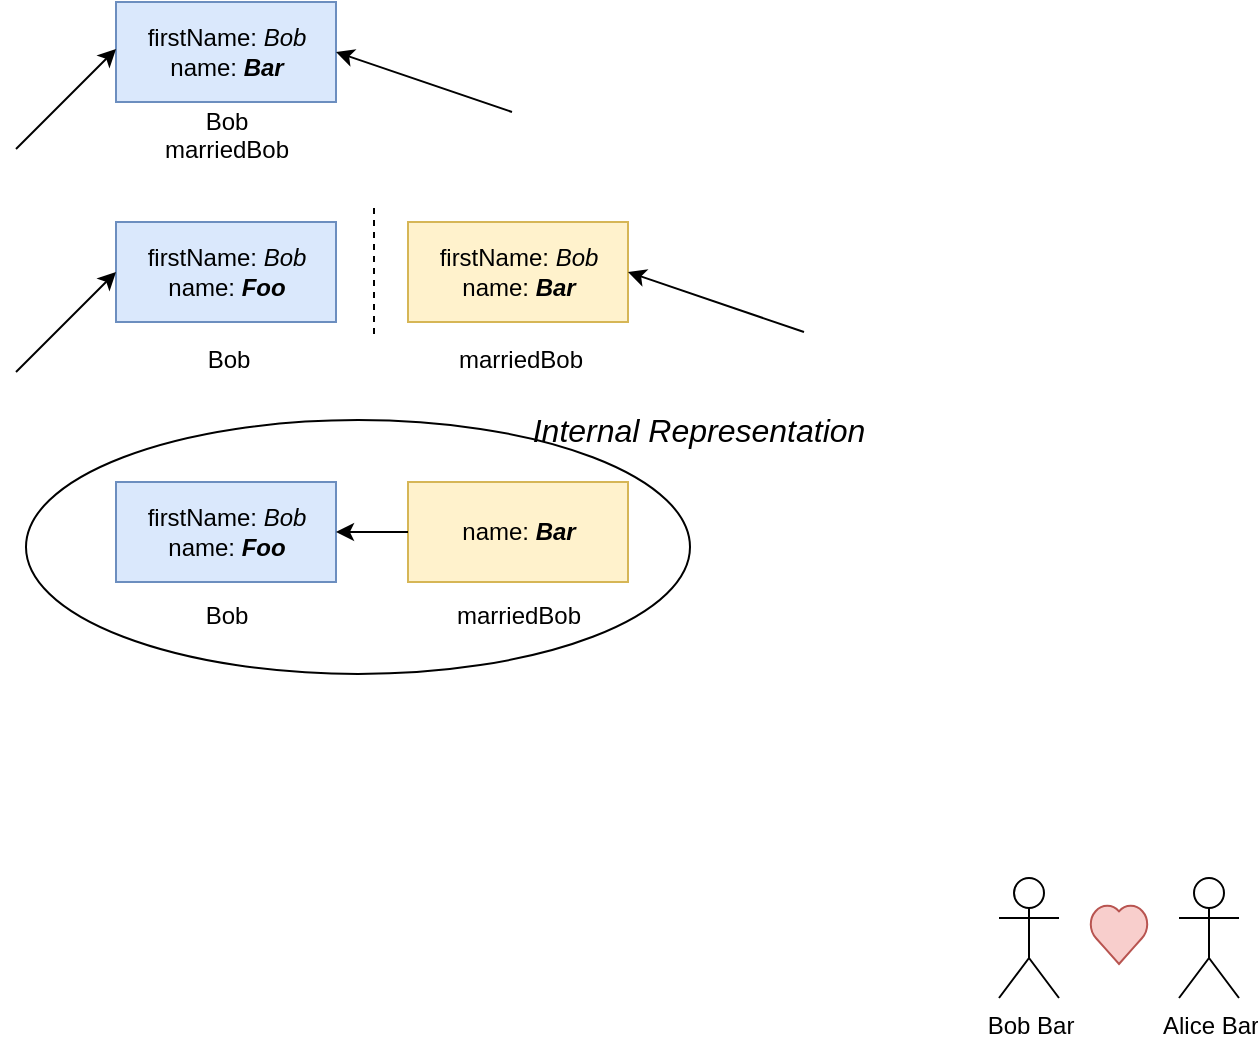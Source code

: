 <mxfile version="12.1.0" type="device" pages="1"><diagram id="3TkNISI_Tvb49WTGfkzr" name="Page-1"><mxGraphModel dx="961" dy="576" grid="0" gridSize="10" guides="1" tooltips="1" connect="1" arrows="1" fold="1" page="1" pageScale="1" pageWidth="850" pageHeight="1100" math="0" shadow="0"><root><mxCell id="0"/><mxCell id="1" parent="0"/><mxCell id="8SZoVs5n2TYBRwqa3Kw9-1" value="firstName: &lt;i&gt;Bob&lt;/i&gt;&lt;br&gt;name: &lt;i&gt;&lt;b&gt;Foo&lt;/b&gt;&lt;/i&gt;" style="html=1;fillColor=#dae8fc;strokeColor=#6c8ebf;" parent="1" vertex="1"><mxGeometry x="204" y="180" width="110" height="50" as="geometry"/></mxCell><mxCell id="8SZoVs5n2TYBRwqa3Kw9-2" value="firstName: &lt;i&gt;Bob&lt;/i&gt;&lt;br&gt;name: &lt;i&gt;&lt;b&gt;Bar&lt;/b&gt;&lt;/i&gt;" style="html=1;fillColor=#fff2cc;strokeColor=#d6b656;" parent="1" vertex="1"><mxGeometry x="350" y="180" width="110" height="50" as="geometry"/></mxCell><mxCell id="8SZoVs5n2TYBRwqa3Kw9-7" value="firstName: &lt;i&gt;Bob&lt;/i&gt;&lt;br&gt;name: &lt;i&gt;&lt;b&gt;Bar&lt;/b&gt;&lt;/i&gt;" style="html=1;fillColor=#dae8fc;strokeColor=#6c8ebf;" parent="1" vertex="1"><mxGeometry x="204" y="70" width="110" height="50" as="geometry"/></mxCell><mxCell id="8SZoVs5n2TYBRwqa3Kw9-8" value="firstName: &lt;i&gt;Bob&lt;/i&gt;&lt;br&gt;name: &lt;i&gt;&lt;b&gt;Foo&lt;/b&gt;&lt;/i&gt;" style="html=1;fillColor=#dae8fc;strokeColor=#6c8ebf;" parent="1" vertex="1"><mxGeometry x="204" y="310" width="110" height="50" as="geometry"/></mxCell><mxCell id="8SZoVs5n2TYBRwqa3Kw9-9" value="name: &lt;i&gt;&lt;b&gt;Bar&lt;/b&gt;&lt;/i&gt;" style="html=1;fillColor=#fff2cc;strokeColor=#d6b656;" parent="1" vertex="1"><mxGeometry x="350" y="310" width="110" height="50" as="geometry"/></mxCell><mxCell id="8SZoVs5n2TYBRwqa3Kw9-12" value="" style="endArrow=classic;html=1;entryX=1;entryY=0.5;entryDx=0;entryDy=0;exitX=0;exitY=0.5;exitDx=0;exitDy=0;" parent="1" source="8SZoVs5n2TYBRwqa3Kw9-9" target="8SZoVs5n2TYBRwqa3Kw9-8" edge="1"><mxGeometry width="50" height="50" relative="1" as="geometry"><mxPoint x="140" y="430" as="sourcePoint"/><mxPoint x="190" y="380" as="targetPoint"/></mxGeometry></mxCell><mxCell id="8SZoVs5n2TYBRwqa3Kw9-13" value="Bob Bar" style="shape=umlActor;verticalLabelPosition=bottom;labelBackgroundColor=#ffffff;verticalAlign=top;html=1;outlineConnect=0;" parent="1" vertex="1"><mxGeometry x="645.5" y="508" width="30" height="60" as="geometry"/></mxCell><mxCell id="8SZoVs5n2TYBRwqa3Kw9-16" value="Alice Bar" style="shape=umlActor;verticalLabelPosition=bottom;labelBackgroundColor=#ffffff;verticalAlign=top;html=1;outlineConnect=0;" parent="1" vertex="1"><mxGeometry x="735.5" y="508" width="30" height="60" as="geometry"/></mxCell><mxCell id="8SZoVs5n2TYBRwqa3Kw9-19" value="" style="verticalLabelPosition=bottom;verticalAlign=top;html=1;shape=mxgraph.basic.heart;fillColor=#f8cecc;strokeColor=#b85450;" parent="1" vertex="1"><mxGeometry x="690.5" y="521" width="30" height="30" as="geometry"/></mxCell><mxCell id="8SZoVs5n2TYBRwqa3Kw9-20" value="Bob" style="text;html=1;resizable=0;autosize=1;align=center;verticalAlign=middle;points=[];fillColor=none;strokeColor=none;rounded=0;" parent="1" vertex="1"><mxGeometry x="240" y="239" width="40" height="20" as="geometry"/></mxCell><mxCell id="8SZoVs5n2TYBRwqa3Kw9-21" value="marriedBob" style="text;html=1;resizable=0;autosize=1;align=center;verticalAlign=middle;points=[];fillColor=none;strokeColor=none;rounded=0;" parent="1" vertex="1"><mxGeometry x="366" y="239" width="80" height="20" as="geometry"/></mxCell><mxCell id="8SZoVs5n2TYBRwqa3Kw9-23" value="Bob" style="text;html=1;resizable=0;autosize=1;align=center;verticalAlign=middle;points=[];fillColor=none;strokeColor=none;rounded=0;" parent="1" vertex="1"><mxGeometry x="239" y="367" width="40" height="20" as="geometry"/></mxCell><mxCell id="8SZoVs5n2TYBRwqa3Kw9-24" value="marriedBob" style="text;html=1;resizable=0;autosize=1;align=center;verticalAlign=middle;points=[];fillColor=none;strokeColor=none;rounded=0;" parent="1" vertex="1"><mxGeometry x="365" y="367" width="80" height="20" as="geometry"/></mxCell><mxCell id="8SZoVs5n2TYBRwqa3Kw9-25" value="" style="ellipse;whiteSpace=wrap;html=1;fillColor=none;" parent="1" vertex="1"><mxGeometry x="159" y="279" width="332" height="127" as="geometry"/></mxCell><mxCell id="8SZoVs5n2TYBRwqa3Kw9-27" value="&lt;i&gt;&lt;font style=&quot;font-size: 16px&quot;&gt;Internal Representation&lt;/font&gt;&lt;/i&gt;" style="text;html=1;resizable=0;autosize=1;align=center;verticalAlign=middle;points=[];fillColor=none;strokeColor=none;rounded=0;" parent="1" vertex="1"><mxGeometry x="407" y="274" width="176" height="19" as="geometry"/></mxCell><mxCell id="8SZoVs5n2TYBRwqa3Kw9-28" value="Bob" style="text;html=1;resizable=0;autosize=1;align=center;verticalAlign=middle;points=[];fillColor=none;strokeColor=none;rounded=0;" parent="1" vertex="1"><mxGeometry x="239" y="120" width="40" height="20" as="geometry"/></mxCell><mxCell id="8SZoVs5n2TYBRwqa3Kw9-29" value="marriedBob" style="text;html=1;resizable=0;autosize=1;align=center;verticalAlign=middle;points=[];fillColor=none;strokeColor=none;rounded=0;" parent="1" vertex="1"><mxGeometry x="219" y="133.5" width="80" height="20" as="geometry"/></mxCell><mxCell id="kc95S_5FlblK_bCFBoGs-1" value="" style="endArrow=classic;html=1;" edge="1" parent="1"><mxGeometry width="50" height="50" relative="1" as="geometry"><mxPoint x="154" y="255" as="sourcePoint"/><mxPoint x="204" y="205" as="targetPoint"/></mxGeometry></mxCell><mxCell id="kc95S_5FlblK_bCFBoGs-3" value="" style="endArrow=classic;html=1;entryX=1;entryY=0.5;entryDx=0;entryDy=0;" edge="1" parent="1" target="8SZoVs5n2TYBRwqa3Kw9-2"><mxGeometry width="50" height="50" relative="1" as="geometry"><mxPoint x="548" y="235" as="sourcePoint"/><mxPoint x="534" y="205" as="targetPoint"/></mxGeometry></mxCell><mxCell id="kc95S_5FlblK_bCFBoGs-6" value="" style="endArrow=classic;html=1;" edge="1" parent="1"><mxGeometry width="50" height="50" relative="1" as="geometry"><mxPoint x="154" y="143.5" as="sourcePoint"/><mxPoint x="204" y="93.5" as="targetPoint"/></mxGeometry></mxCell><mxCell id="kc95S_5FlblK_bCFBoGs-7" value="" style="endArrow=classic;html=1;entryX=1;entryY=0.5;entryDx=0;entryDy=0;" edge="1" parent="1"><mxGeometry width="50" height="50" relative="1" as="geometry"><mxPoint x="402" y="125" as="sourcePoint"/><mxPoint x="314" y="95" as="targetPoint"/></mxGeometry></mxCell><mxCell id="kc95S_5FlblK_bCFBoGs-9" value="" style="endArrow=none;dashed=1;html=1;" edge="1" parent="1"><mxGeometry width="50" height="50" relative="1" as="geometry"><mxPoint x="333" y="236" as="sourcePoint"/><mxPoint x="333" y="170" as="targetPoint"/></mxGeometry></mxCell></root></mxGraphModel></diagram></mxfile>